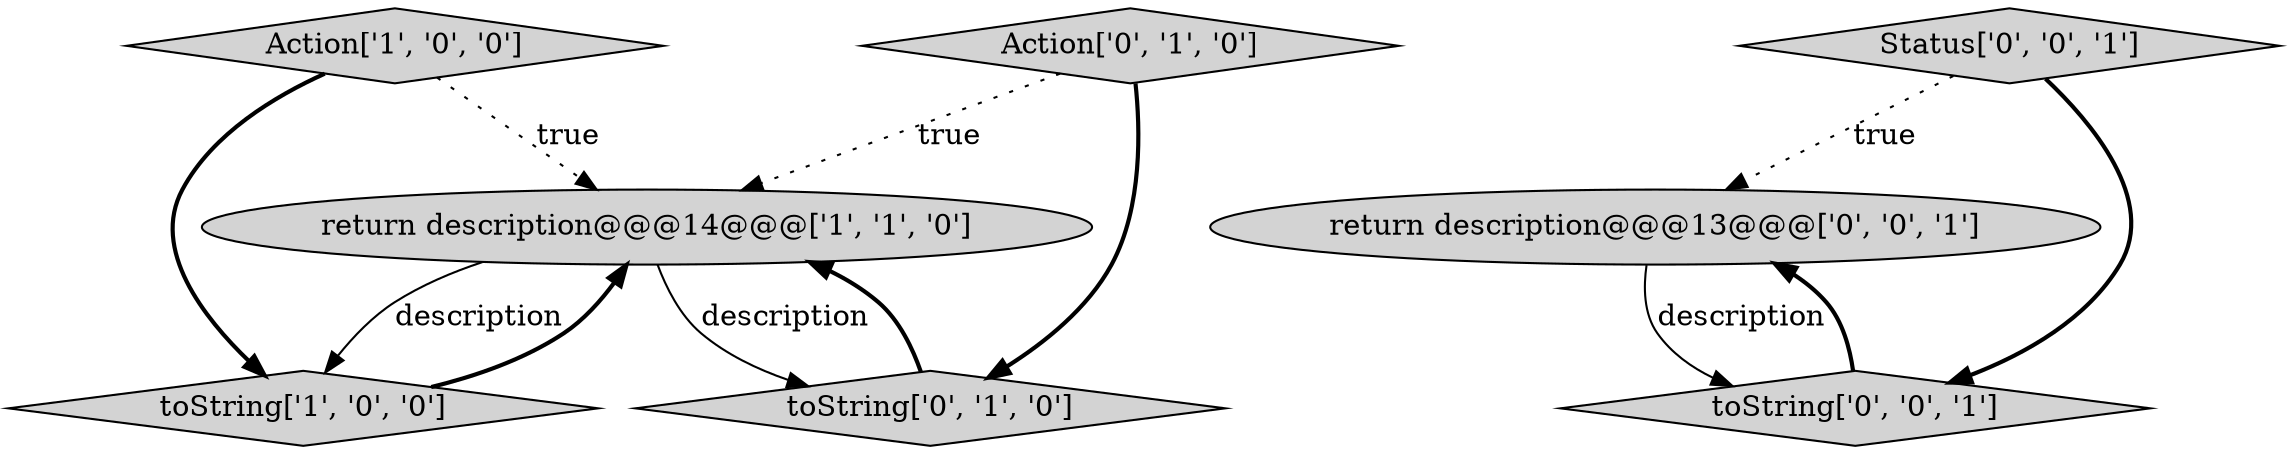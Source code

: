 digraph {
0 [style = filled, label = "return description@@@14@@@['1', '1', '0']", fillcolor = lightgray, shape = ellipse image = "AAA0AAABBB1BBB"];
7 [style = filled, label = "Status['0', '0', '1']", fillcolor = lightgray, shape = diamond image = "AAA0AAABBB3BBB"];
6 [style = filled, label = "return description@@@13@@@['0', '0', '1']", fillcolor = lightgray, shape = ellipse image = "AAA0AAABBB3BBB"];
1 [style = filled, label = "toString['1', '0', '0']", fillcolor = lightgray, shape = diamond image = "AAA0AAABBB1BBB"];
3 [style = filled, label = "toString['0', '1', '0']", fillcolor = lightgray, shape = diamond image = "AAA0AAABBB2BBB"];
2 [style = filled, label = "Action['1', '0', '0']", fillcolor = lightgray, shape = diamond image = "AAA0AAABBB1BBB"];
4 [style = filled, label = "Action['0', '1', '0']", fillcolor = lightgray, shape = diamond image = "AAA0AAABBB2BBB"];
5 [style = filled, label = "toString['0', '0', '1']", fillcolor = lightgray, shape = diamond image = "AAA0AAABBB3BBB"];
7->5 [style = bold, label=""];
2->0 [style = dotted, label="true"];
6->5 [style = solid, label="description"];
3->0 [style = bold, label=""];
4->3 [style = bold, label=""];
2->1 [style = bold, label=""];
0->1 [style = solid, label="description"];
0->3 [style = solid, label="description"];
4->0 [style = dotted, label="true"];
5->6 [style = bold, label=""];
1->0 [style = bold, label=""];
7->6 [style = dotted, label="true"];
}
